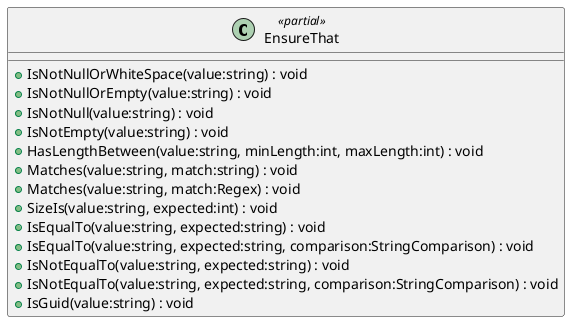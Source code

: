 @startuml
class EnsureThat <<partial>> {
    + IsNotNullOrWhiteSpace(value:string) : void
    + IsNotNullOrEmpty(value:string) : void
    + IsNotNull(value:string) : void
    + IsNotEmpty(value:string) : void
    + HasLengthBetween(value:string, minLength:int, maxLength:int) : void
    + Matches(value:string, match:string) : void
    + Matches(value:string, match:Regex) : void
    + SizeIs(value:string, expected:int) : void
    + IsEqualTo(value:string, expected:string) : void
    + IsEqualTo(value:string, expected:string, comparison:StringComparison) : void
    + IsNotEqualTo(value:string, expected:string) : void
    + IsNotEqualTo(value:string, expected:string, comparison:StringComparison) : void
    + IsGuid(value:string) : void
}
@enduml
